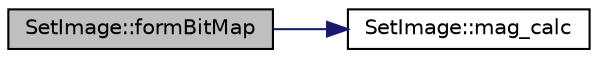 digraph "SetImage::formBitMap"
{
 // LATEX_PDF_SIZE
  edge [fontname="Helvetica",fontsize="10",labelfontname="Helvetica",labelfontsize="10"];
  node [fontname="Helvetica",fontsize="10",shape=record];
  rankdir="LR";
  Node1 [label="SetImage::formBitMap",height=0.2,width=0.4,color="black", fillcolor="grey75", style="filled", fontcolor="black",tooltip=" "];
  Node1 -> Node2 [color="midnightblue",fontsize="10",style="solid",fontname="Helvetica"];
  Node2 [label="SetImage::mag_calc",height=0.2,width=0.4,color="black", fillcolor="white", style="filled",URL="$class_set_image.html#a45eabf680c8da018352c28b715950452",tooltip=" "];
}
